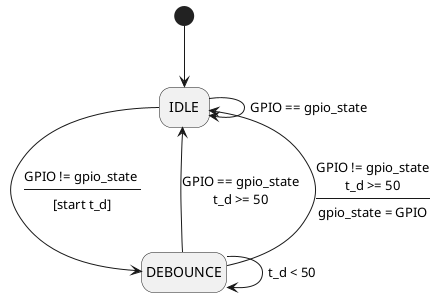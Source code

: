 @startuml Button FSM Diagram
hide empty description

[*]--> IDLE
IDLE --> IDLE : GPIO == gpio_state
IDLE --> DEBOUNCE : GPIO != gpio_state \n----\n[start t_d]

DEBOUNCE --> DEBOUNCE : t_d < 50
DEBOUNCE --> IDLE : GPIO == gpio_state\nt_d >= 50
DEBOUNCE --> IDLE : GPIO != gpio_state\nt_d >= 50\n----\ngpio_state = GPIO


@enduml